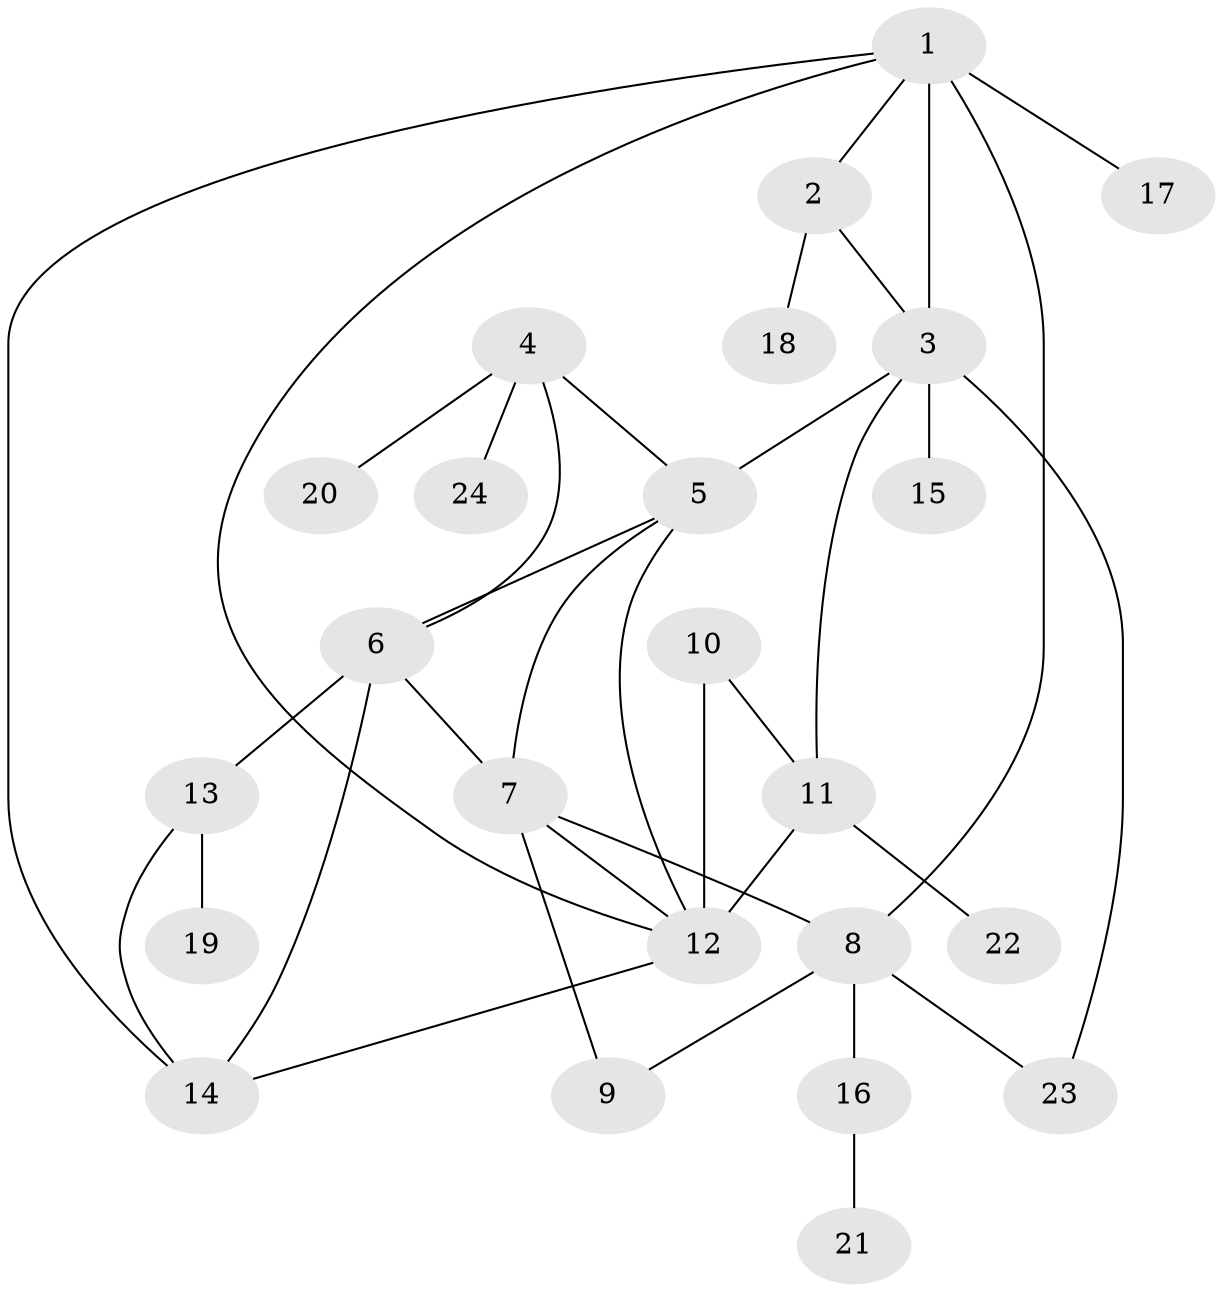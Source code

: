 // original degree distribution, {9: 0.03333333333333333, 4: 0.05, 5: 0.06666666666666667, 6: 0.05, 3: 0.06666666666666667, 2: 0.16666666666666666, 13: 0.016666666666666666, 1: 0.55}
// Generated by graph-tools (version 1.1) at 2025/52/03/04/25 22:52:32]
// undirected, 24 vertices, 36 edges
graph export_dot {
  node [color=gray90,style=filled];
  1;
  2;
  3;
  4;
  5;
  6;
  7;
  8;
  9;
  10;
  11;
  12;
  13;
  14;
  15;
  16;
  17;
  18;
  19;
  20;
  21;
  22;
  23;
  24;
  1 -- 2 [weight=1.0];
  1 -- 3 [weight=2.0];
  1 -- 8 [weight=2.0];
  1 -- 12 [weight=1.0];
  1 -- 14 [weight=1.0];
  1 -- 17 [weight=1.0];
  2 -- 3 [weight=1.0];
  2 -- 18 [weight=1.0];
  3 -- 5 [weight=1.0];
  3 -- 11 [weight=1.0];
  3 -- 15 [weight=1.0];
  3 -- 23 [weight=1.0];
  4 -- 5 [weight=1.0];
  4 -- 6 [weight=1.0];
  4 -- 20 [weight=1.0];
  4 -- 24 [weight=1.0];
  5 -- 6 [weight=1.0];
  5 -- 7 [weight=1.0];
  5 -- 12 [weight=1.0];
  6 -- 7 [weight=1.0];
  6 -- 13 [weight=2.0];
  6 -- 14 [weight=1.0];
  7 -- 8 [weight=4.0];
  7 -- 9 [weight=1.0];
  7 -- 12 [weight=1.0];
  8 -- 9 [weight=1.0];
  8 -- 16 [weight=1.0];
  8 -- 23 [weight=1.0];
  10 -- 11 [weight=1.0];
  10 -- 12 [weight=7.0];
  11 -- 12 [weight=1.0];
  11 -- 22 [weight=1.0];
  12 -- 14 [weight=1.0];
  13 -- 14 [weight=1.0];
  13 -- 19 [weight=1.0];
  16 -- 21 [weight=1.0];
}
